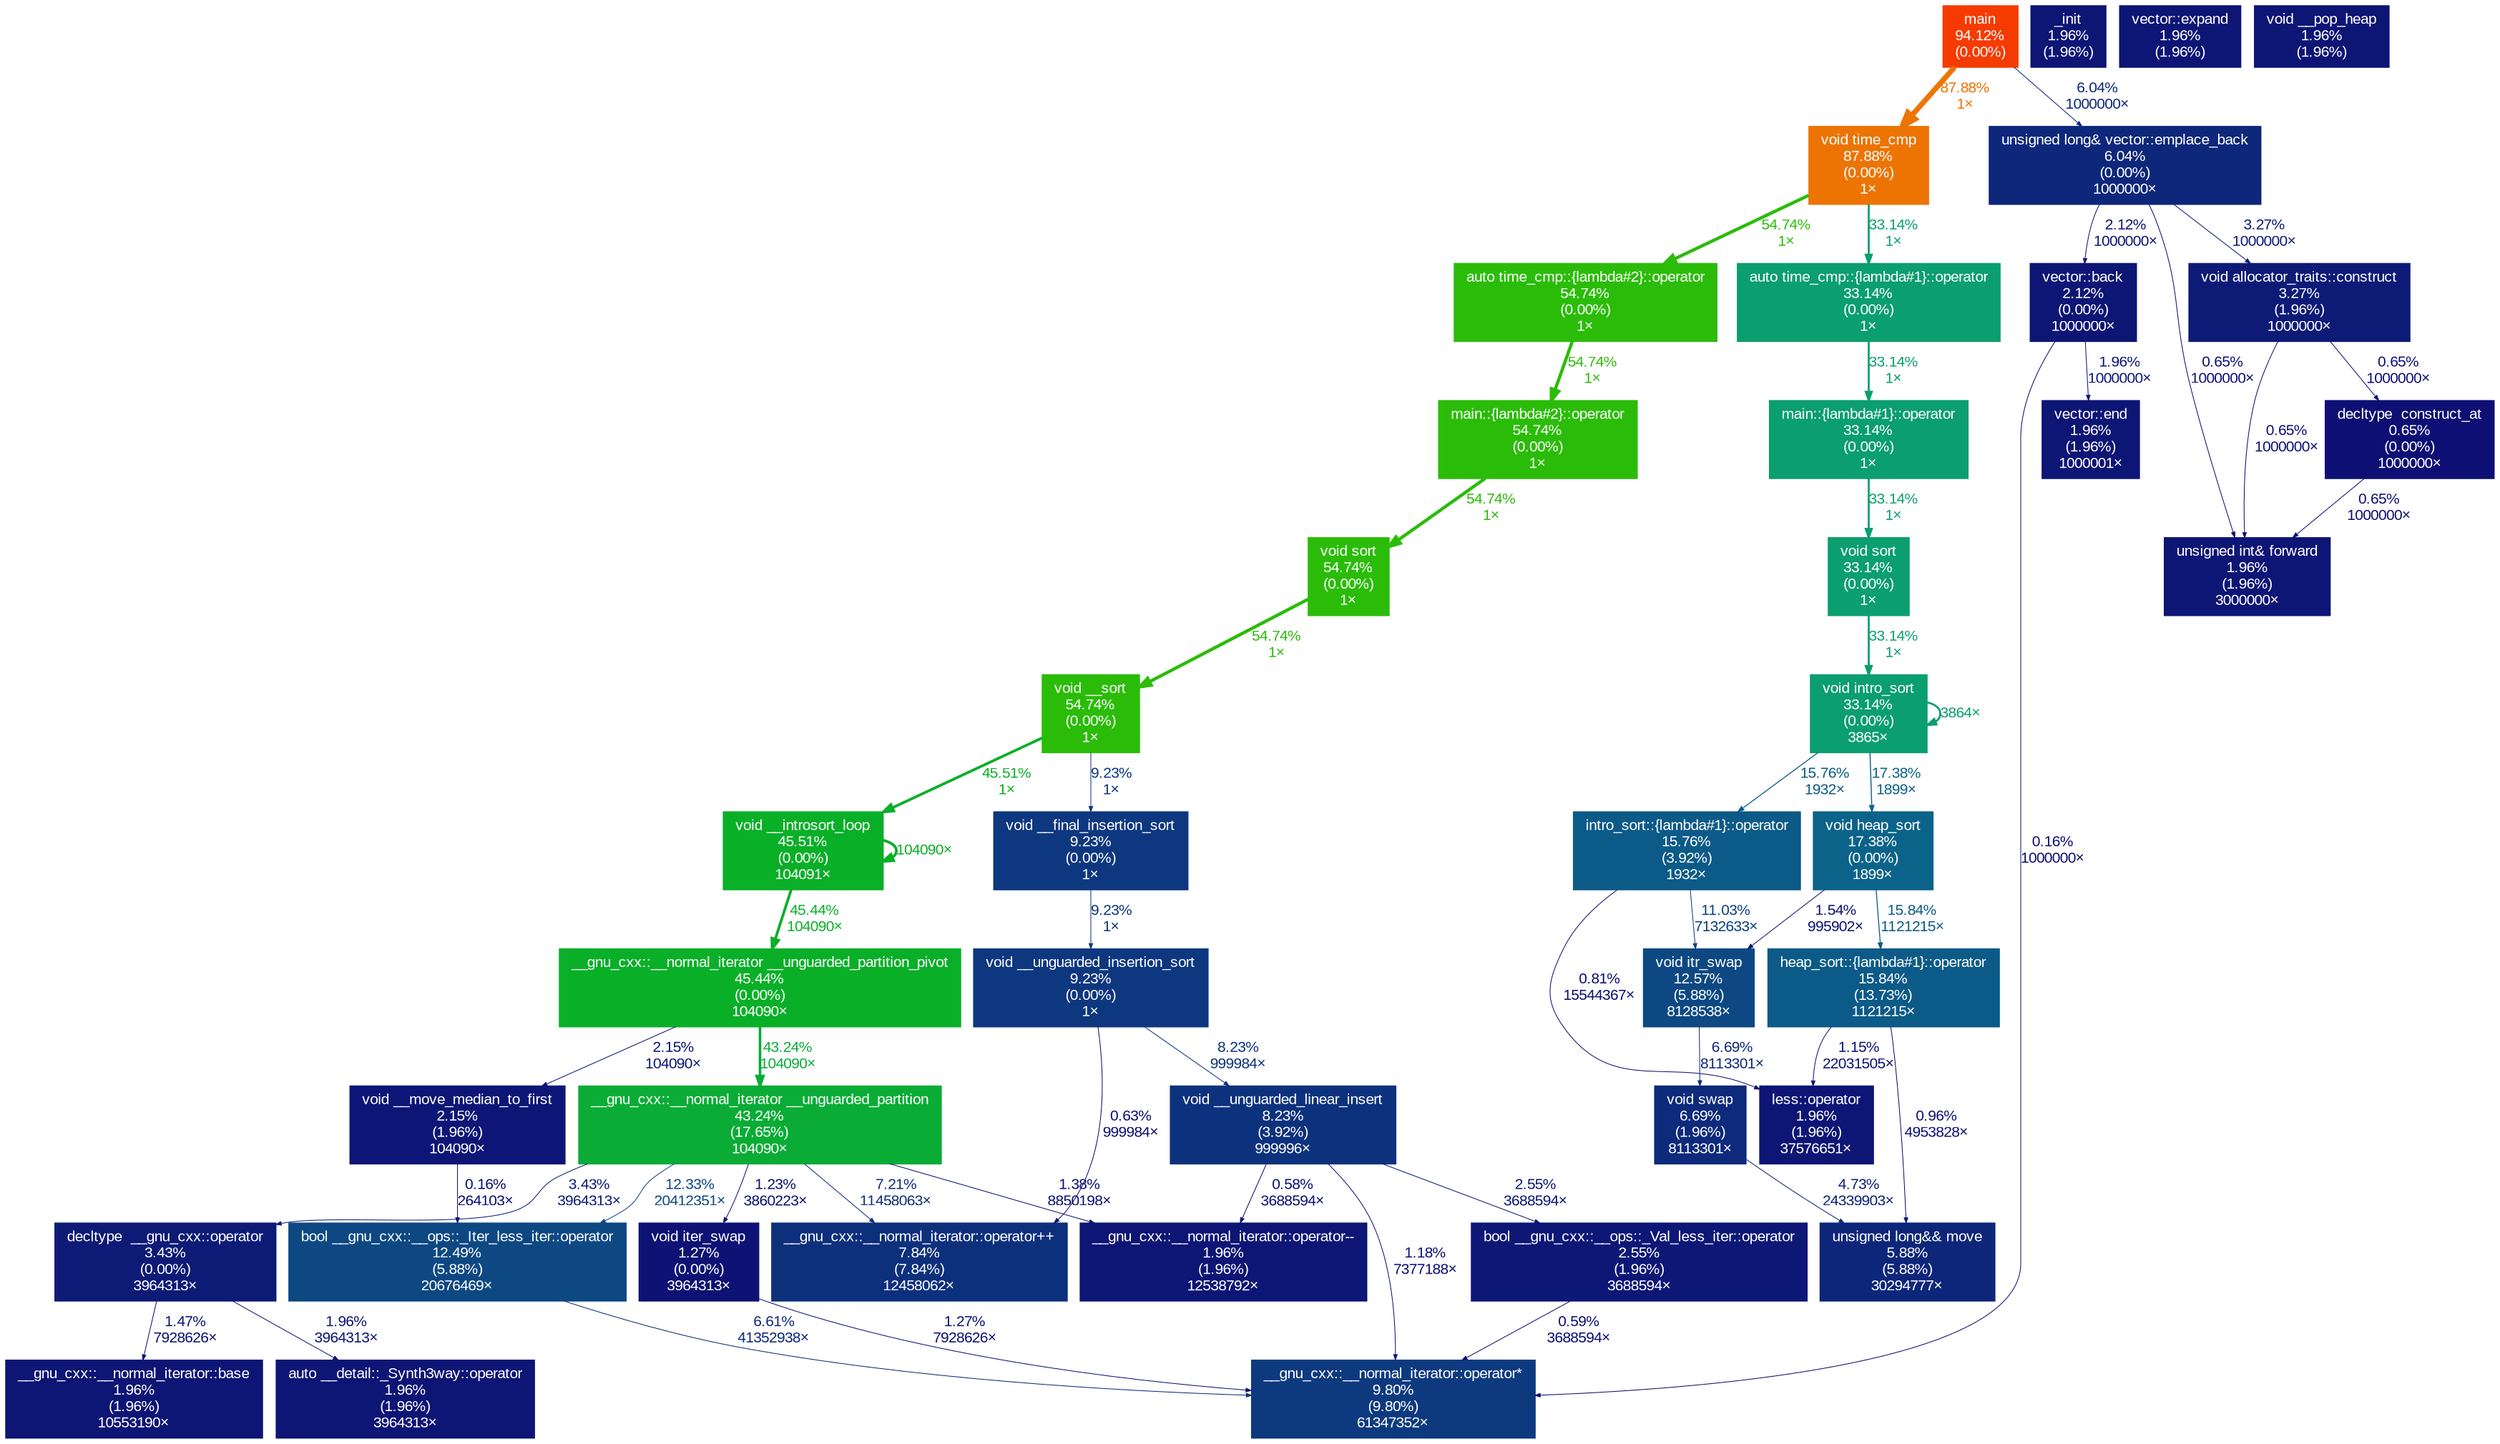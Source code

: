 digraph {
	graph [fontname=Arial, nodesep=0.125, ranksep=0.25];
	node [fontcolor=white, fontname=Arial, height=0, shape=box, style=filled, width=0];
	edge [fontname=Arial];
	1 [color="#f63b01", fontcolor="#ffffff", fontsize="10.00", label="main\n94.12%\n(0.00%)"];
	1 -> 2 [arrowsize="0.94", color="#ed7403", fontcolor="#ed7403", fontsize="10.00", label="87.88%\n1×", labeldistance="3.52", penwidth="3.52"];
	1 -> 24 [arrowsize="0.35", color="#0d277b", fontcolor="#0d277b", fontsize="10.00", label="6.04%\n1000000×", labeldistance="0.50", penwidth="0.50"];
	2 [color="#ed7403", fontcolor="#ffffff", fontsize="10.00", label="void time_cmp\n87.88%\n(0.00%)\n1×"];
	2 -> 4 [arrowsize="0.74", color="#2bbc09", fontcolor="#2bbc09", fontsize="10.00", label="54.74%\n1×", labeldistance="2.19", penwidth="2.19"];
	2 -> 13 [arrowsize="0.58", color="#0b9e6f", fontcolor="#0b9e6f", fontsize="10.00", label="33.14%\n1×", labeldistance="1.33", penwidth="1.33"];
	3 [color="#2bbc09", fontcolor="#ffffff", fontsize="10.00", label="main::{lambda#2}::operator\n54.74%\n(0.00%)\n1×"];
	3 -> 5 [arrowsize="0.74", color="#2bbc09", fontcolor="#2bbc09", fontsize="10.00", label="54.74%\n1×", labeldistance="2.19", penwidth="2.19"];
	4 [color="#2bbc09", fontcolor="#ffffff", fontsize="10.00", label="auto time_cmp::{lambda#2}::operator\n54.74%\n(0.00%)\n1×"];
	4 -> 3 [arrowsize="0.74", color="#2bbc09", fontcolor="#2bbc09", fontsize="10.00", label="54.74%\n1×", labeldistance="2.19", penwidth="2.19"];
	5 [color="#2bbc09", fontcolor="#ffffff", fontsize="10.00", label="void sort\n54.74%\n(0.00%)\n1×"];
	5 -> 6 [arrowsize="0.74", color="#2bbc09", fontcolor="#2bbc09", fontsize="10.00", label="54.74%\n1×", labeldistance="2.19", penwidth="2.19"];
	6 [color="#2bbc09", fontcolor="#ffffff", fontsize="10.00", label="void __sort\n54.74%\n(0.00%)\n1×"];
	6 -> 7 [arrowsize="0.67", color="#0aaf28", fontcolor="#0aaf28", fontsize="10.00", label="45.51%\n1×", labeldistance="1.82", penwidth="1.82"];
	6 -> 20 [arrowsize="0.35", color="#0d377f", fontcolor="#0d377f", fontsize="10.00", label="9.23%\n1×", labeldistance="0.50", penwidth="0.50"];
	7 [color="#0aaf28", fontcolor="#ffffff", fontsize="10.00", label="void __introsort_loop\n45.51%\n(0.00%)\n104091×"];
	7 -> 7 [arrowsize="0.67", color="#0aaf28", fontcolor="#0aaf28", fontsize="10.00", label="104090×", labeldistance="1.82", penwidth="1.82"];
	7 -> 8 [arrowsize="0.67", color="#0aaf28", fontcolor="#0aaf28", fontsize="10.00", label="45.44%\n104090×", labeldistance="1.82", penwidth="1.82"];
	8 [color="#0aaf28", fontcolor="#ffffff", fontsize="10.00", label="__gnu_cxx::__normal_iterator __unguarded_partition_pivot\n45.44%\n(0.00%)\n104090×"];
	8 -> 9 [arrowsize="0.66", color="#0aac36", fontcolor="#0aac36", fontsize="10.00", label="43.24%\n104090×", labeldistance="1.73", penwidth="1.73"];
	8 -> 32 [arrowsize="0.35", color="#0d1676", fontcolor="#0d1676", fontsize="10.00", label="2.15%\n104090×", labeldistance="0.50", penwidth="0.50"];
	9 [color="#0aac36", fontcolor="#ffffff", fontsize="10.00", label="__gnu_cxx::__normal_iterator __unguarded_partition\n43.24%\n(17.65%)\n104090×"];
	9 -> 17 [arrowsize="0.35", color="#0d4783", fontcolor="#0d4783", fontsize="10.00", label="12.33%\n20412351×", labeldistance="0.50", penwidth="0.50"];
	9 -> 23 [arrowsize="0.35", color="#0d2d7c", fontcolor="#0d2d7c", fontsize="10.00", label="7.21%\n11458063×", labeldistance="0.50", penwidth="0.50"];
	9 -> 27 [arrowsize="0.35", color="#0d1b77", fontcolor="#0d1b77", fontsize="10.00", label="3.43%\n3964313×", labeldistance="0.50", penwidth="0.50"];
	9 -> 30 [arrowsize="0.35", color="#0d1275", fontcolor="#0d1275", fontsize="10.00", label="1.38%\n8850198×", labeldistance="0.50", penwidth="0.50"];
	9 -> 39 [arrowsize="0.35", color="#0d1274", fontcolor="#0d1274", fontsize="10.00", label="1.23%\n3860223×", labeldistance="0.50", penwidth="0.50"];
	10 [color="#0b9e6f", fontcolor="#ffffff", fontsize="10.00", label="void intro_sort\n33.14%\n(0.00%)\n3865×"];
	10 -> 10 [arrowsize="0.58", color="#0b9e6f", fontcolor="#0b9e6f", fontsize="10.00", label="3864×", labeldistance="1.33", penwidth="1.33"];
	10 -> 14 [arrowsize="0.42", color="#0c6389", fontcolor="#0c6389", fontsize="10.00", label="17.38%\n1899×", labeldistance="0.70", penwidth="0.70"];
	10 -> 16 [arrowsize="0.40", color="#0c5a87", fontcolor="#0c5a87", fontsize="10.00", label="15.76%\n1932×", labeldistance="0.63", penwidth="0.63"];
	11 [color="#0b9e6f", fontcolor="#ffffff", fontsize="10.00", label="void sort\n33.14%\n(0.00%)\n1×"];
	11 -> 10 [arrowsize="0.58", color="#0b9e6f", fontcolor="#0b9e6f", fontsize="10.00", label="33.14%\n1×", labeldistance="1.33", penwidth="1.33"];
	12 [color="#0b9e6f", fontcolor="#ffffff", fontsize="10.00", label="main::{lambda#1}::operator\n33.14%\n(0.00%)\n1×"];
	12 -> 11 [arrowsize="0.58", color="#0b9e6f", fontcolor="#0b9e6f", fontsize="10.00", label="33.14%\n1×", labeldistance="1.33", penwidth="1.33"];
	13 [color="#0b9e6f", fontcolor="#ffffff", fontsize="10.00", label="auto time_cmp::{lambda#1}::operator\n33.14%\n(0.00%)\n1×"];
	13 -> 12 [arrowsize="0.58", color="#0b9e6f", fontcolor="#0b9e6f", fontsize="10.00", label="33.14%\n1×", labeldistance="1.33", penwidth="1.33"];
	14 [color="#0c6389", fontcolor="#ffffff", fontsize="10.00", label="void heap_sort\n17.38%\n(0.00%)\n1899×"];
	14 -> 15 [arrowsize="0.40", color="#0c5a87", fontcolor="#0c5a87", fontsize="10.00", label="15.84%\n1121215×", labeldistance="0.63", penwidth="0.63"];
	14 -> 18 [arrowsize="0.35", color="#0d1375", fontcolor="#0d1375", fontsize="10.00", label="1.54%\n995902×", labeldistance="0.50", penwidth="0.50"];
	15 [color="#0c5a87", fontcolor="#ffffff", fontsize="10.00", label="heap_sort::{lambda#1}::operator\n15.84%\n(13.73%)\n1121215×"];
	15 -> 26 [arrowsize="0.35", color="#0d1174", fontcolor="#0d1174", fontsize="10.00", label="0.96%\n4953828×", labeldistance="0.50", penwidth="0.50"];
	15 -> 29 [arrowsize="0.35", color="#0d1274", fontcolor="#0d1274", fontsize="10.00", label="1.15%\n22031505×", labeldistance="0.50", penwidth="0.50"];
	16 [color="#0c5a87", fontcolor="#ffffff", fontsize="10.00", label="intro_sort::{lambda#1}::operator\n15.76%\n(3.92%)\n1932×"];
	16 -> 18 [arrowsize="0.35", color="#0d4081", fontcolor="#0d4081", fontsize="10.00", label="11.03%\n7132633×", labeldistance="0.50", penwidth="0.50"];
	16 -> 29 [arrowsize="0.35", color="#0d1074", fontcolor="#0d1074", fontsize="10.00", label="0.81%\n15544367×", labeldistance="0.50", penwidth="0.50"];
	17 [color="#0d4883", fontcolor="#ffffff", fontsize="10.00", label="bool __gnu_cxx::__ops::_Iter_less_iter::operator\n12.49%\n(5.88%)\n20676469×"];
	17 -> 19 [arrowsize="0.35", color="#0d2a7b", fontcolor="#0d2a7b", fontsize="10.00", label="6.61%\n41352938×", labeldistance="0.50", penwidth="0.50"];
	18 [color="#0d4883", fontcolor="#ffffff", fontsize="10.00", label="void itr_swap\n12.57%\n(5.88%)\n8128538×"];
	18 -> 25 [arrowsize="0.35", color="#0d2a7b", fontcolor="#0d2a7b", fontsize="10.00", label="6.69%\n8113301×", labeldistance="0.50", penwidth="0.50"];
	19 [color="#0d3a7f", fontcolor="#ffffff", fontsize="10.00", label="__gnu_cxx::__normal_iterator::operator*\n9.80%\n(9.80%)\n61347352×"];
	20 [color="#0d377f", fontcolor="#ffffff", fontsize="10.00", label="void __final_insertion_sort\n9.23%\n(0.00%)\n1×"];
	20 -> 21 [arrowsize="0.35", color="#0d377f", fontcolor="#0d377f", fontsize="10.00", label="9.23%\n1×", labeldistance="0.50", penwidth="0.50"];
	21 [color="#0d377f", fontcolor="#ffffff", fontsize="10.00", label="void __unguarded_insertion_sort\n9.23%\n(0.00%)\n1×"];
	21 -> 22 [arrowsize="0.35", color="#0d327d", fontcolor="#0d327d", fontsize="10.00", label="8.23%\n999984×", labeldistance="0.50", penwidth="0.50"];
	21 -> 23 [arrowsize="0.35", color="#0d0f74", fontcolor="#0d0f74", fontsize="10.00", label="0.63%\n999984×", labeldistance="0.50", penwidth="0.50"];
	22 [color="#0d327d", fontcolor="#ffffff", fontsize="10.00", label="void __unguarded_linear_insert\n8.23%\n(3.92%)\n999996×"];
	22 -> 19 [arrowsize="0.35", color="#0d1274", fontcolor="#0d1274", fontsize="10.00", label="1.18%\n7377188×", labeldistance="0.50", penwidth="0.50"];
	22 -> 30 [arrowsize="0.35", color="#0d0f73", fontcolor="#0d0f73", fontsize="10.00", label="0.58%\n3688594×", labeldistance="0.50", penwidth="0.50"];
	22 -> 31 [arrowsize="0.35", color="#0d1776", fontcolor="#0d1776", fontsize="10.00", label="2.55%\n3688594×", labeldistance="0.50", penwidth="0.50"];
	23 [color="#0d307d", fontcolor="#ffffff", fontsize="10.00", label="__gnu_cxx::__normal_iterator::operator++\n7.84%\n(7.84%)\n12458062×"];
	24 [color="#0d277b", fontcolor="#ffffff", fontsize="10.00", label="unsigned long& vector::emplace_back\n6.04%\n(0.00%)\n1000000×"];
	24 -> 28 [arrowsize="0.35", color="#0d1b77", fontcolor="#0d1b77", fontsize="10.00", label="3.27%\n1000000×", labeldistance="0.50", penwidth="0.50"];
	24 -> 33 [arrowsize="0.35", color="#0d1675", fontcolor="#0d1675", fontsize="10.00", label="2.12%\n1000000×", labeldistance="0.50", penwidth="0.50"];
	24 -> 36 [arrowsize="0.35", color="#0d0f74", fontcolor="#0d0f74", fontsize="10.00", label="0.65%\n1000000×", labeldistance="0.50", penwidth="0.50"];
	25 [color="#0d2a7b", fontcolor="#ffffff", fontsize="10.00", label="void swap\n6.69%\n(1.96%)\n8113301×"];
	25 -> 26 [arrowsize="0.35", color="#0d2179", fontcolor="#0d2179", fontsize="10.00", label="4.73%\n24339903×", labeldistance="0.50", penwidth="0.50"];
	26 [color="#0d267a", fontcolor="#ffffff", fontsize="10.00", label="unsigned long&& move\n5.88%\n(5.88%)\n30294777×"];
	27 [color="#0d1b77", fontcolor="#ffffff", fontsize="10.00", label="decltype  __gnu_cxx::operator\n3.43%\n(0.00%)\n3964313×"];
	27 -> 34 [arrowsize="0.35", color="#0d1375", fontcolor="#0d1375", fontsize="10.00", label="1.47%\n7928626×", labeldistance="0.50", penwidth="0.50"];
	27 -> 35 [arrowsize="0.35", color="#0d1575", fontcolor="#0d1575", fontsize="10.00", label="1.96%\n3964313×", labeldistance="0.50", penwidth="0.50"];
	28 [color="#0d1b77", fontcolor="#ffffff", fontsize="10.00", label="void allocator_traits::construct\n3.27%\n(1.96%)\n1000000×"];
	28 -> 36 [arrowsize="0.35", color="#0d0f74", fontcolor="#0d0f74", fontsize="10.00", label="0.65%\n1000000×", labeldistance="0.50", penwidth="0.50"];
	28 -> 42 [arrowsize="0.35", color="#0d0f74", fontcolor="#0d0f74", fontsize="10.00", label="0.65%\n1000000×", labeldistance="0.50", penwidth="0.50"];
	29 [color="#0d1575", fontcolor="#ffffff", fontsize="10.00", label="less::operator\n1.96%\n(1.96%)\n37576651×"];
	30 [color="#0d1575", fontcolor="#ffffff", fontsize="10.00", label="__gnu_cxx::__normal_iterator::operator--\n1.96%\n(1.96%)\n12538792×"];
	31 [color="#0d1776", fontcolor="#ffffff", fontsize="10.00", label="bool __gnu_cxx::__ops::_Val_less_iter::operator\n2.55%\n(1.96%)\n3688594×"];
	31 -> 19 [arrowsize="0.35", color="#0d0f74", fontcolor="#0d0f74", fontsize="10.00", label="0.59%\n3688594×", labeldistance="0.50", penwidth="0.50"];
	32 [color="#0d1676", fontcolor="#ffffff", fontsize="10.00", label="void __move_median_to_first\n2.15%\n(1.96%)\n104090×"];
	32 -> 17 [arrowsize="0.35", color="#0d0d73", fontcolor="#0d0d73", fontsize="10.00", label="0.16%\n264103×", labeldistance="0.50", penwidth="0.50"];
	33 [color="#0d1675", fontcolor="#ffffff", fontsize="10.00", label="vector::back\n2.12%\n(0.00%)\n1000000×"];
	33 -> 19 [arrowsize="0.35", color="#0d0d73", fontcolor="#0d0d73", fontsize="10.00", label="0.16%\n1000000×", labeldistance="0.50", penwidth="0.50"];
	33 -> 37 [arrowsize="0.35", color="#0d1575", fontcolor="#0d1575", fontsize="10.00", label="1.96%\n1000000×", labeldistance="0.50", penwidth="0.50"];
	34 [color="#0d1575", fontcolor="#ffffff", fontsize="10.00", label="__gnu_cxx::__normal_iterator::base\n1.96%\n(1.96%)\n10553190×"];
	35 [color="#0d1575", fontcolor="#ffffff", fontsize="10.00", label="auto __detail::_Synth3way::operator\n1.96%\n(1.96%)\n3964313×"];
	36 [color="#0d1575", fontcolor="#ffffff", fontsize="10.00", label="unsigned int& forward\n1.96%\n(1.96%)\n3000000×"];
	37 [color="#0d1575", fontcolor="#ffffff", fontsize="10.00", label="vector::end\n1.96%\n(1.96%)\n1000001×"];
	38 [color="#0d1575", fontcolor="#ffffff", fontsize="10.00", label="_init\n1.96%\n(1.96%)"];
	39 [color="#0d1274", fontcolor="#ffffff", fontsize="10.00", label="void iter_swap\n1.27%\n(0.00%)\n3964313×"];
	39 -> 19 [arrowsize="0.35", color="#0d1274", fontcolor="#0d1274", fontsize="10.00", label="1.27%\n7928626×", labeldistance="0.50", penwidth="0.50"];
	40 [color="#0d1575", fontcolor="#ffffff", fontsize="10.00", label="vector::expand\n1.96%\n(1.96%)"];
	41 [color="#0d1575", fontcolor="#ffffff", fontsize="10.00", label="void __pop_heap\n1.96%\n(1.96%)"];
	42 [color="#0d0f74", fontcolor="#ffffff", fontsize="10.00", label="decltype  construct_at\n0.65%\n(0.00%)\n1000000×"];
	42 -> 36 [arrowsize="0.35", color="#0d0f74", fontcolor="#0d0f74", fontsize="10.00", label="0.65%\n1000000×", labeldistance="0.50", penwidth="0.50"];
}
